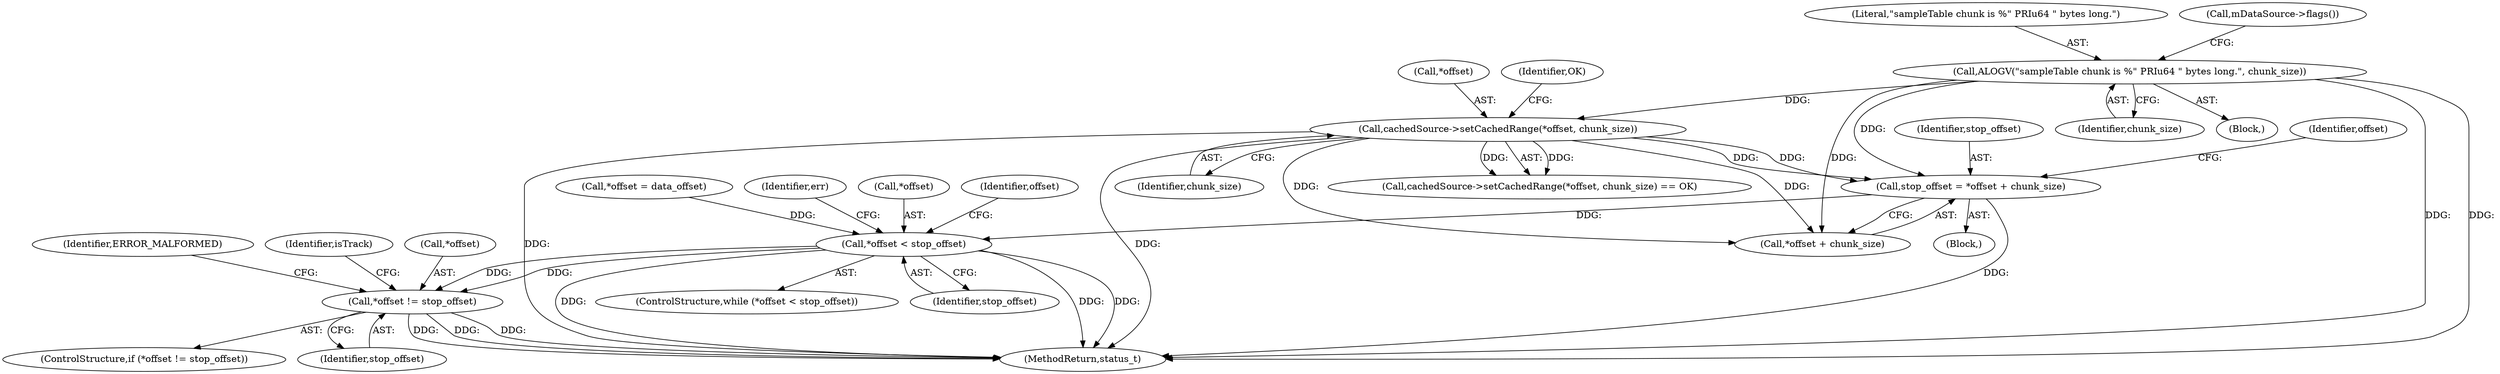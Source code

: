 digraph "0_Android_8a3a2f6ea7defe1a81bb32b3c9f3537f84749b9d@integer" {
"1000612" [label="(Call,stop_offset = *offset + chunk_size)"];
"1000523" [label="(Call,cachedSource->setCachedRange(*offset, chunk_size))"];
"1000506" [label="(Call,ALOGV(\"sampleTable chunk is %\" PRIu64 \" bytes long.\", chunk_size))"];
"1000623" [label="(Call,*offset < stop_offset)"];
"1000653" [label="(Call,*offset != stop_offset)"];
"1000654" [label="(Call,*offset)"];
"1000508" [label="(Identifier,chunk_size)"];
"1000442" [label="(Block,)"];
"1000506" [label="(Call,ALOGV(\"sampleTable chunk is %\" PRIu64 \" bytes long.\", chunk_size))"];
"1000618" [label="(Call,*offset = data_offset)"];
"1000630" [label="(Identifier,err)"];
"1000507" [label="(Literal,\"sampleTable chunk is %\" PRIu64 \" bytes long.\")"];
"1000623" [label="(Call,*offset < stop_offset)"];
"1000522" [label="(Call,cachedSource->setCachedRange(*offset, chunk_size) == OK)"];
"1000614" [label="(Call,*offset + chunk_size)"];
"1000652" [label="(ControlStructure,if (*offset != stop_offset))"];
"1000613" [label="(Identifier,stop_offset)"];
"1000524" [label="(Call,*offset)"];
"1000523" [label="(Call,cachedSource->setCachedRange(*offset, chunk_size))"];
"1000526" [label="(Identifier,chunk_size)"];
"1000653" [label="(Call,*offset != stop_offset)"];
"1000527" [label="(Identifier,OK)"];
"1000624" [label="(Call,*offset)"];
"1000620" [label="(Identifier,offset)"];
"1003923" [label="(MethodReturn,status_t)"];
"1000511" [label="(Call,mDataSource->flags())"];
"1000656" [label="(Identifier,stop_offset)"];
"1000659" [label="(Identifier,ERROR_MALFORMED)"];
"1000612" [label="(Call,stop_offset = *offset + chunk_size)"];
"1000661" [label="(Identifier,isTrack)"];
"1000655" [label="(Identifier,offset)"];
"1000505" [label="(Block,)"];
"1000622" [label="(ControlStructure,while (*offset < stop_offset))"];
"1000626" [label="(Identifier,stop_offset)"];
"1000612" -> "1000442"  [label="AST: "];
"1000612" -> "1000614"  [label="CFG: "];
"1000613" -> "1000612"  [label="AST: "];
"1000614" -> "1000612"  [label="AST: "];
"1000620" -> "1000612"  [label="CFG: "];
"1000612" -> "1003923"  [label="DDG: "];
"1000523" -> "1000612"  [label="DDG: "];
"1000523" -> "1000612"  [label="DDG: "];
"1000506" -> "1000612"  [label="DDG: "];
"1000612" -> "1000623"  [label="DDG: "];
"1000523" -> "1000522"  [label="AST: "];
"1000523" -> "1000526"  [label="CFG: "];
"1000524" -> "1000523"  [label="AST: "];
"1000526" -> "1000523"  [label="AST: "];
"1000527" -> "1000523"  [label="CFG: "];
"1000523" -> "1003923"  [label="DDG: "];
"1000523" -> "1003923"  [label="DDG: "];
"1000523" -> "1000522"  [label="DDG: "];
"1000523" -> "1000522"  [label="DDG: "];
"1000506" -> "1000523"  [label="DDG: "];
"1000523" -> "1000614"  [label="DDG: "];
"1000523" -> "1000614"  [label="DDG: "];
"1000506" -> "1000505"  [label="AST: "];
"1000506" -> "1000508"  [label="CFG: "];
"1000507" -> "1000506"  [label="AST: "];
"1000508" -> "1000506"  [label="AST: "];
"1000511" -> "1000506"  [label="CFG: "];
"1000506" -> "1003923"  [label="DDG: "];
"1000506" -> "1003923"  [label="DDG: "];
"1000506" -> "1000614"  [label="DDG: "];
"1000623" -> "1000622"  [label="AST: "];
"1000623" -> "1000626"  [label="CFG: "];
"1000624" -> "1000623"  [label="AST: "];
"1000626" -> "1000623"  [label="AST: "];
"1000630" -> "1000623"  [label="CFG: "];
"1000655" -> "1000623"  [label="CFG: "];
"1000623" -> "1003923"  [label="DDG: "];
"1000623" -> "1003923"  [label="DDG: "];
"1000623" -> "1003923"  [label="DDG: "];
"1000618" -> "1000623"  [label="DDG: "];
"1000623" -> "1000653"  [label="DDG: "];
"1000623" -> "1000653"  [label="DDG: "];
"1000653" -> "1000652"  [label="AST: "];
"1000653" -> "1000656"  [label="CFG: "];
"1000654" -> "1000653"  [label="AST: "];
"1000656" -> "1000653"  [label="AST: "];
"1000659" -> "1000653"  [label="CFG: "];
"1000661" -> "1000653"  [label="CFG: "];
"1000653" -> "1003923"  [label="DDG: "];
"1000653" -> "1003923"  [label="DDG: "];
"1000653" -> "1003923"  [label="DDG: "];
}

